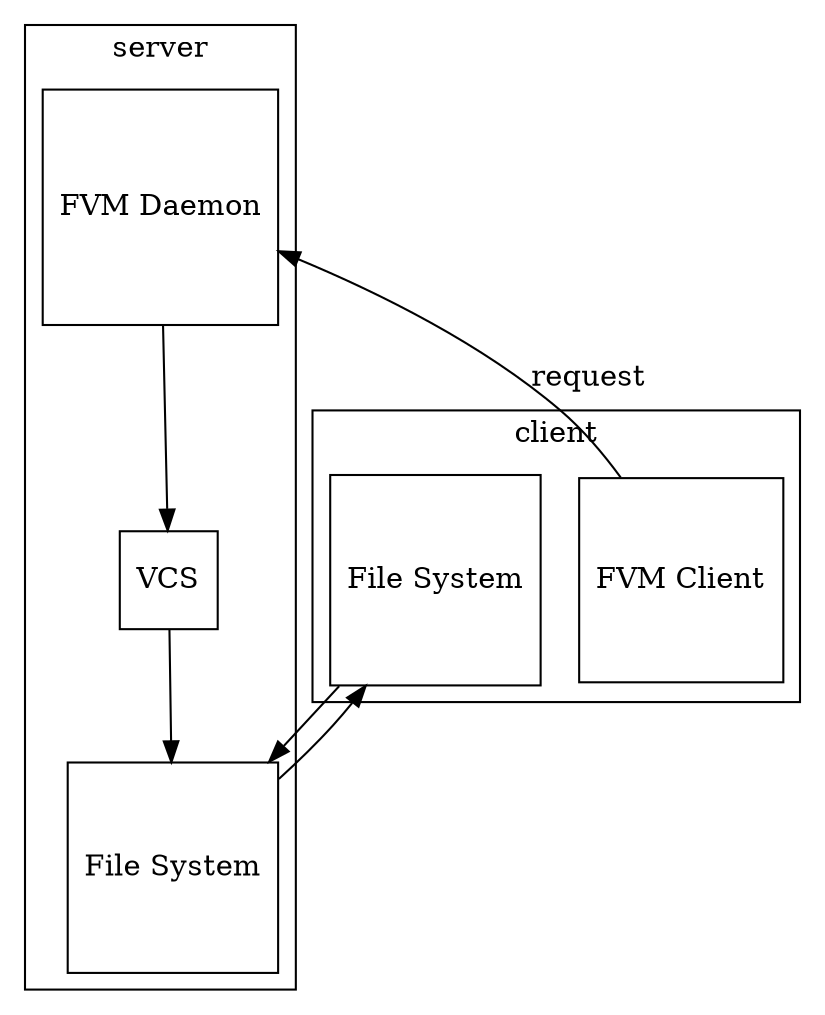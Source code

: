 digraph network {

    subgraph cluster_client {
        color = black;
        fvm_client [label = "FVM Client", shape = square];
        fs_client [label = "File System", shape = square];
        label = "client";
    }

    subgraph cluster_server {
        color = black;
        fvm_server [label = "FVM Daemon", shape = square];
        vcs_server [label = "VCS", shape = square];
        fs_server [label = "File System", shape = square];

        fvm_server -> vcs_server;
        vcs_server -> fs_server;
        label = "server"
    }

    fs_client -> fs_server;
    fs_server -> fs_client;
    fvm_client -> fvm_server [label = "request"];
}
